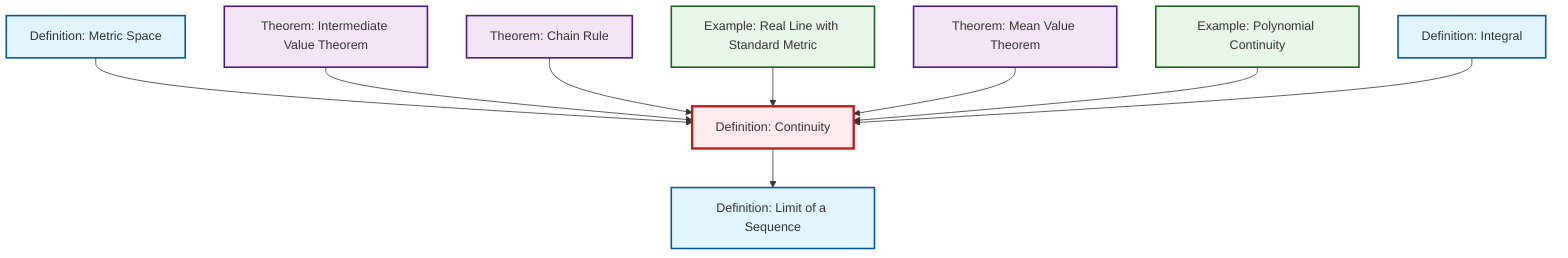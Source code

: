 graph TD
    classDef definition fill:#e1f5fe,stroke:#01579b,stroke-width:2px
    classDef theorem fill:#f3e5f5,stroke:#4a148c,stroke-width:2px
    classDef axiom fill:#fff3e0,stroke:#e65100,stroke-width:2px
    classDef example fill:#e8f5e9,stroke:#1b5e20,stroke-width:2px
    classDef current fill:#ffebee,stroke:#b71c1c,stroke-width:3px
    def-limit["Definition: Limit of a Sequence"]:::definition
    ex-polynomial-continuity["Example: Polynomial Continuity"]:::example
    thm-intermediate-value["Theorem: Intermediate Value Theorem"]:::theorem
    thm-mean-value["Theorem: Mean Value Theorem"]:::theorem
    def-continuity["Definition: Continuity"]:::definition
    def-metric-space["Definition: Metric Space"]:::definition
    thm-chain-rule["Theorem: Chain Rule"]:::theorem
    def-integral["Definition: Integral"]:::definition
    ex-real-line-metric["Example: Real Line with Standard Metric"]:::example
    def-metric-space --> def-continuity
    thm-intermediate-value --> def-continuity
    thm-chain-rule --> def-continuity
    ex-real-line-metric --> def-continuity
    thm-mean-value --> def-continuity
    ex-polynomial-continuity --> def-continuity
    def-integral --> def-continuity
    def-continuity --> def-limit
    class def-continuity current
